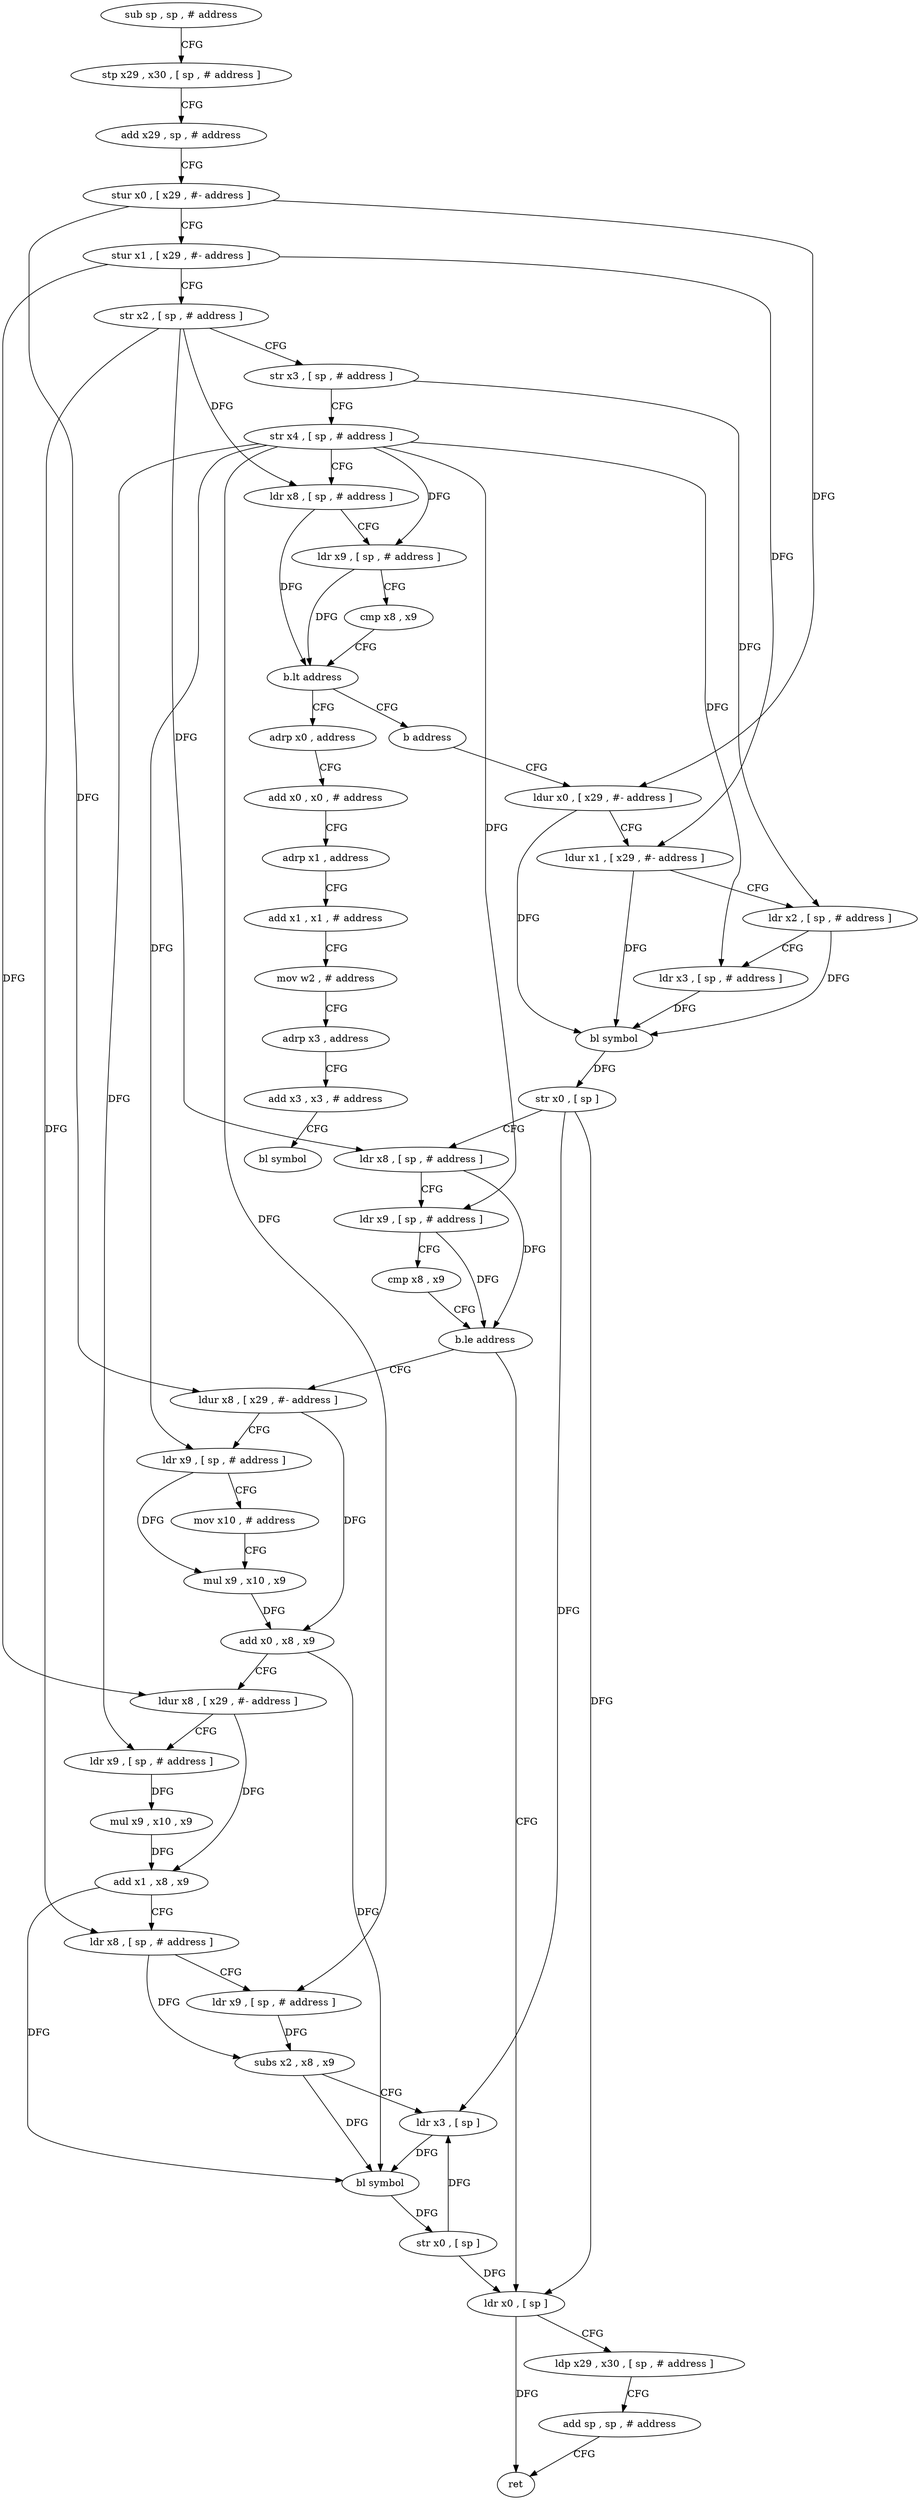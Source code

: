 digraph "func" {
"4234756" [label = "sub sp , sp , # address" ]
"4234760" [label = "stp x29 , x30 , [ sp , # address ]" ]
"4234764" [label = "add x29 , sp , # address" ]
"4234768" [label = "stur x0 , [ x29 , #- address ]" ]
"4234772" [label = "stur x1 , [ x29 , #- address ]" ]
"4234776" [label = "str x2 , [ sp , # address ]" ]
"4234780" [label = "str x3 , [ sp , # address ]" ]
"4234784" [label = "str x4 , [ sp , # address ]" ]
"4234788" [label = "ldr x8 , [ sp , # address ]" ]
"4234792" [label = "ldr x9 , [ sp , # address ]" ]
"4234796" [label = "cmp x8 , x9" ]
"4234800" [label = "b.lt address" ]
"4234808" [label = "adrp x0 , address" ]
"4234804" [label = "b address" ]
"4234812" [label = "add x0 , x0 , # address" ]
"4234816" [label = "adrp x1 , address" ]
"4234820" [label = "add x1 , x1 , # address" ]
"4234824" [label = "mov w2 , # address" ]
"4234828" [label = "adrp x3 , address" ]
"4234832" [label = "add x3 , x3 , # address" ]
"4234836" [label = "bl symbol" ]
"4234840" [label = "ldur x0 , [ x29 , #- address ]" ]
"4234844" [label = "ldur x1 , [ x29 , #- address ]" ]
"4234848" [label = "ldr x2 , [ sp , # address ]" ]
"4234852" [label = "ldr x3 , [ sp , # address ]" ]
"4234856" [label = "bl symbol" ]
"4234860" [label = "str x0 , [ sp ]" ]
"4234864" [label = "ldr x8 , [ sp , # address ]" ]
"4234868" [label = "ldr x9 , [ sp , # address ]" ]
"4234872" [label = "cmp x8 , x9" ]
"4234876" [label = "b.le address" ]
"4234940" [label = "ldr x0 , [ sp ]" ]
"4234880" [label = "ldur x8 , [ x29 , #- address ]" ]
"4234944" [label = "ldp x29 , x30 , [ sp , # address ]" ]
"4234948" [label = "add sp , sp , # address" ]
"4234952" [label = "ret" ]
"4234884" [label = "ldr x9 , [ sp , # address ]" ]
"4234888" [label = "mov x10 , # address" ]
"4234892" [label = "mul x9 , x10 , x9" ]
"4234896" [label = "add x0 , x8 , x9" ]
"4234900" [label = "ldur x8 , [ x29 , #- address ]" ]
"4234904" [label = "ldr x9 , [ sp , # address ]" ]
"4234908" [label = "mul x9 , x10 , x9" ]
"4234912" [label = "add x1 , x8 , x9" ]
"4234916" [label = "ldr x8 , [ sp , # address ]" ]
"4234920" [label = "ldr x9 , [ sp , # address ]" ]
"4234924" [label = "subs x2 , x8 , x9" ]
"4234928" [label = "ldr x3 , [ sp ]" ]
"4234932" [label = "bl symbol" ]
"4234936" [label = "str x0 , [ sp ]" ]
"4234756" -> "4234760" [ label = "CFG" ]
"4234760" -> "4234764" [ label = "CFG" ]
"4234764" -> "4234768" [ label = "CFG" ]
"4234768" -> "4234772" [ label = "CFG" ]
"4234768" -> "4234840" [ label = "DFG" ]
"4234768" -> "4234880" [ label = "DFG" ]
"4234772" -> "4234776" [ label = "CFG" ]
"4234772" -> "4234844" [ label = "DFG" ]
"4234772" -> "4234900" [ label = "DFG" ]
"4234776" -> "4234780" [ label = "CFG" ]
"4234776" -> "4234788" [ label = "DFG" ]
"4234776" -> "4234864" [ label = "DFG" ]
"4234776" -> "4234916" [ label = "DFG" ]
"4234780" -> "4234784" [ label = "CFG" ]
"4234780" -> "4234848" [ label = "DFG" ]
"4234784" -> "4234788" [ label = "CFG" ]
"4234784" -> "4234792" [ label = "DFG" ]
"4234784" -> "4234852" [ label = "DFG" ]
"4234784" -> "4234868" [ label = "DFG" ]
"4234784" -> "4234884" [ label = "DFG" ]
"4234784" -> "4234904" [ label = "DFG" ]
"4234784" -> "4234920" [ label = "DFG" ]
"4234788" -> "4234792" [ label = "CFG" ]
"4234788" -> "4234800" [ label = "DFG" ]
"4234792" -> "4234796" [ label = "CFG" ]
"4234792" -> "4234800" [ label = "DFG" ]
"4234796" -> "4234800" [ label = "CFG" ]
"4234800" -> "4234808" [ label = "CFG" ]
"4234800" -> "4234804" [ label = "CFG" ]
"4234808" -> "4234812" [ label = "CFG" ]
"4234804" -> "4234840" [ label = "CFG" ]
"4234812" -> "4234816" [ label = "CFG" ]
"4234816" -> "4234820" [ label = "CFG" ]
"4234820" -> "4234824" [ label = "CFG" ]
"4234824" -> "4234828" [ label = "CFG" ]
"4234828" -> "4234832" [ label = "CFG" ]
"4234832" -> "4234836" [ label = "CFG" ]
"4234840" -> "4234844" [ label = "CFG" ]
"4234840" -> "4234856" [ label = "DFG" ]
"4234844" -> "4234848" [ label = "CFG" ]
"4234844" -> "4234856" [ label = "DFG" ]
"4234848" -> "4234852" [ label = "CFG" ]
"4234848" -> "4234856" [ label = "DFG" ]
"4234852" -> "4234856" [ label = "DFG" ]
"4234856" -> "4234860" [ label = "DFG" ]
"4234860" -> "4234864" [ label = "CFG" ]
"4234860" -> "4234940" [ label = "DFG" ]
"4234860" -> "4234928" [ label = "DFG" ]
"4234864" -> "4234868" [ label = "CFG" ]
"4234864" -> "4234876" [ label = "DFG" ]
"4234868" -> "4234872" [ label = "CFG" ]
"4234868" -> "4234876" [ label = "DFG" ]
"4234872" -> "4234876" [ label = "CFG" ]
"4234876" -> "4234940" [ label = "CFG" ]
"4234876" -> "4234880" [ label = "CFG" ]
"4234940" -> "4234944" [ label = "CFG" ]
"4234940" -> "4234952" [ label = "DFG" ]
"4234880" -> "4234884" [ label = "CFG" ]
"4234880" -> "4234896" [ label = "DFG" ]
"4234944" -> "4234948" [ label = "CFG" ]
"4234948" -> "4234952" [ label = "CFG" ]
"4234884" -> "4234888" [ label = "CFG" ]
"4234884" -> "4234892" [ label = "DFG" ]
"4234888" -> "4234892" [ label = "CFG" ]
"4234892" -> "4234896" [ label = "DFG" ]
"4234896" -> "4234900" [ label = "CFG" ]
"4234896" -> "4234932" [ label = "DFG" ]
"4234900" -> "4234904" [ label = "CFG" ]
"4234900" -> "4234912" [ label = "DFG" ]
"4234904" -> "4234908" [ label = "DFG" ]
"4234908" -> "4234912" [ label = "DFG" ]
"4234912" -> "4234916" [ label = "CFG" ]
"4234912" -> "4234932" [ label = "DFG" ]
"4234916" -> "4234920" [ label = "CFG" ]
"4234916" -> "4234924" [ label = "DFG" ]
"4234920" -> "4234924" [ label = "DFG" ]
"4234924" -> "4234928" [ label = "CFG" ]
"4234924" -> "4234932" [ label = "DFG" ]
"4234928" -> "4234932" [ label = "DFG" ]
"4234932" -> "4234936" [ label = "DFG" ]
"4234936" -> "4234940" [ label = "DFG" ]
"4234936" -> "4234928" [ label = "DFG" ]
}
